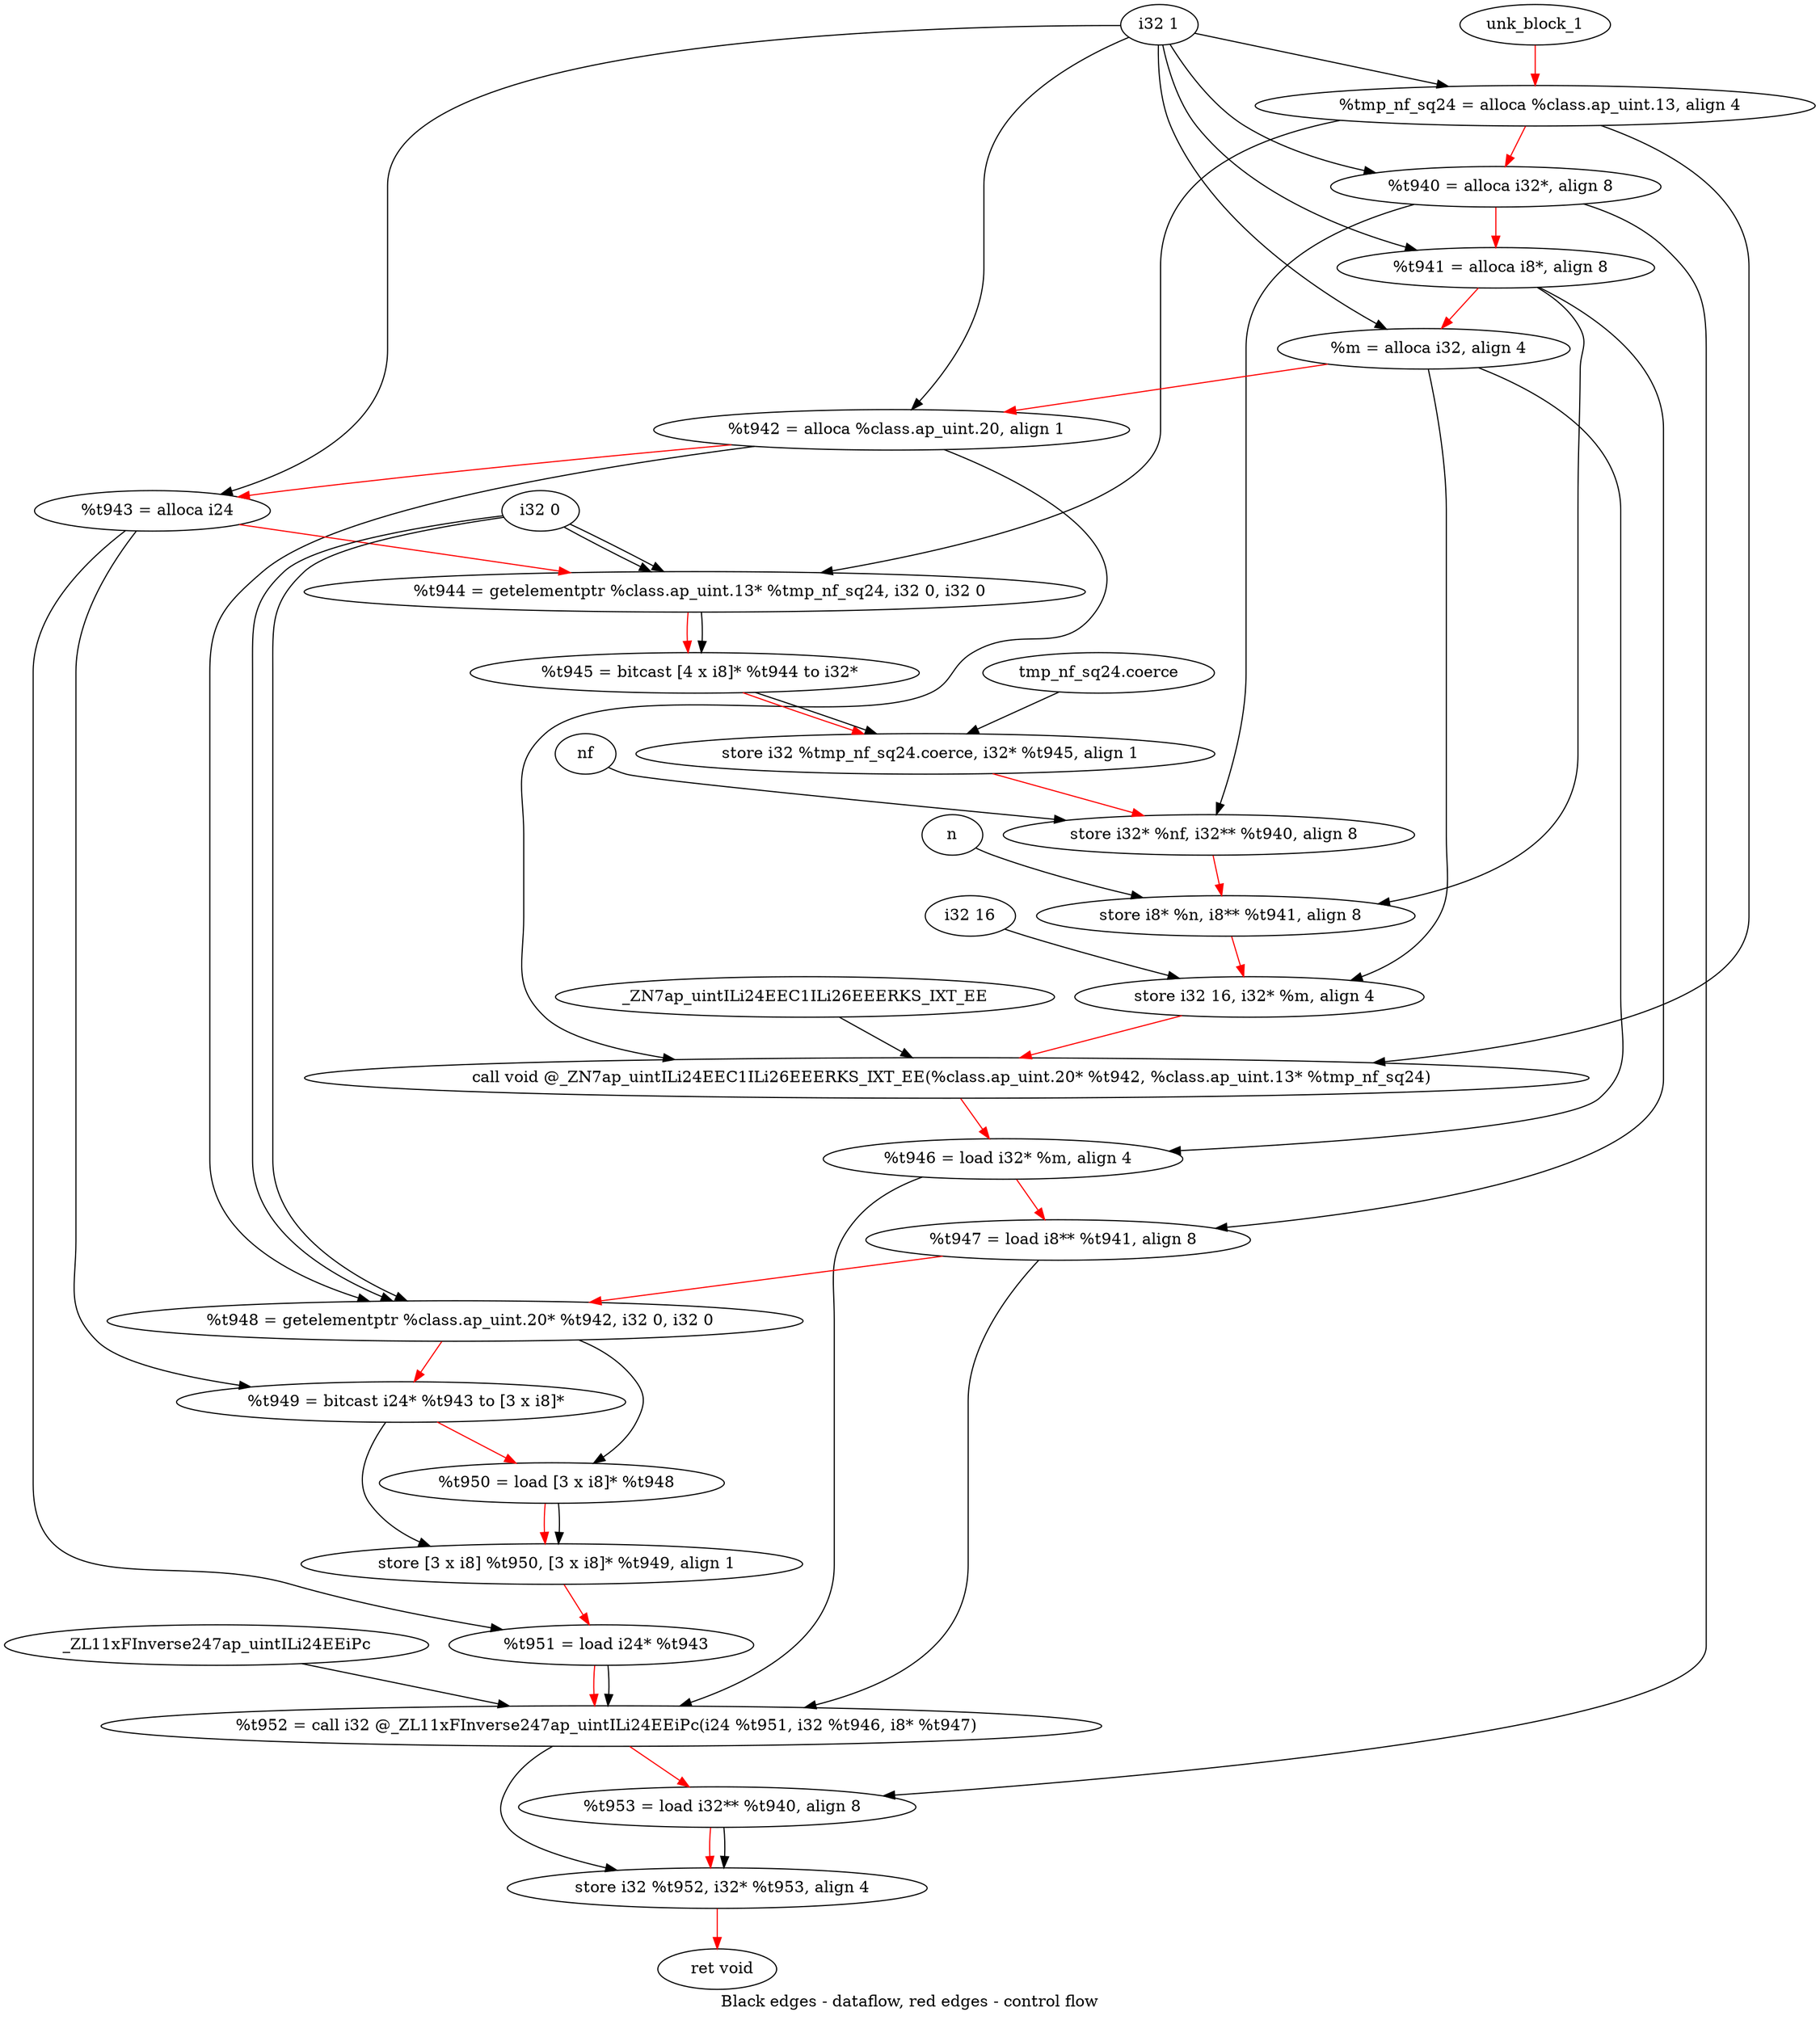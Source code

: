 digraph G {
compound=true
label="Black edges - dataflow, red edges - control flow"
"tmp_nf_sq24" [label="  %tmp_nf_sq24 = alloca %class.ap_uint.13, align 4"]
"t940" [label="  %t940 = alloca i32*, align 8"]
"t941" [label="  %t941 = alloca i8*, align 8"]
"m" [label="  %m = alloca i32, align 4"]
"t942" [label="  %t942 = alloca %class.ap_uint.20, align 1"]
"t943" [label="  %t943 = alloca i24"]
"t944" [label="  %t944 = getelementptr %class.ap_uint.13* %tmp_nf_sq24, i32 0, i32 0"]
"t945" [label="  %t945 = bitcast [4 x i8]* %t944 to i32*"]
"_1" [label="  store i32 %tmp_nf_sq24.coerce, i32* %t945, align 1"]
"_2" [label="  store i32* %nf, i32** %t940, align 8"]
"_3" [label="  store i8* %n, i8** %t941, align 8"]
"_4" [label="  store i32 16, i32* %m, align 4"]
"_5" [label="  call void @_ZN7ap_uintILi24EEC1ILi26EEERKS_IXT_EE(%class.ap_uint.20* %t942, %class.ap_uint.13* %tmp_nf_sq24)"]
"t946" [label="  %t946 = load i32* %m, align 4"]
"t947" [label="  %t947 = load i8** %t941, align 8"]
"t948" [label="  %t948 = getelementptr %class.ap_uint.20* %t942, i32 0, i32 0"]
"t949" [label="  %t949 = bitcast i24* %t943 to [3 x i8]*"]
"t950" [label="  %t950 = load [3 x i8]* %t948"]
"_6" [label="  store [3 x i8] %t950, [3 x i8]* %t949, align 1"]
"t951" [label="  %t951 = load i24* %t943"]
"t952" [label="  %t952 = call i32 @_ZL11xFInverse247ap_uintILi24EEiPc(i24 %t951, i32 %t946, i8* %t947)"]
"t953" [label="  %t953 = load i32** %t940, align 8"]
"_7" [label="  store i32 %t952, i32* %t953, align 4"]
"_8" [label="  ret void"]
"unk_block_1" -> "tmp_nf_sq24"[color=red]
"i32 1" -> "tmp_nf_sq24"
"tmp_nf_sq24" -> "t940"[color=red weight=2]
"i32 1" -> "t940"
"t940" -> "t941"[color=red weight=2]
"i32 1" -> "t941"
"t941" -> "m"[color=red weight=2]
"i32 1" -> "m"
"m" -> "t942"[color=red weight=2]
"i32 1" -> "t942"
"t942" -> "t943"[color=red weight=2]
"i32 1" -> "t943"
"t943" -> "t944"[color=red weight=2]
"tmp_nf_sq24" -> "t944"
"i32 0" -> "t944"
"i32 0" -> "t944"
"t944" -> "t945"[color=red weight=2]
"t944" -> "t945"
"t945" -> "_1"[color=red weight=2]
"tmp_nf_sq24.coerce" -> "_1"
"t945" -> "_1"
"_1" -> "_2"[color=red weight=2]
"nf" -> "_2"
"t940" -> "_2"
"_2" -> "_3"[color=red weight=2]
"n" -> "_3"
"t941" -> "_3"
"_3" -> "_4"[color=red weight=2]
"i32 16" -> "_4"
"m" -> "_4"
"_4" -> "_5"[color=red weight=2]
"t942" -> "_5"
"tmp_nf_sq24" -> "_5"
"_ZN7ap_uintILi24EEC1ILi26EEERKS_IXT_EE" -> "_5"
"_5" -> "t946"[color=red weight=2]
"m" -> "t946"
"t946" -> "t947"[color=red weight=2]
"t941" -> "t947"
"t947" -> "t948"[color=red weight=2]
"t942" -> "t948"
"i32 0" -> "t948"
"i32 0" -> "t948"
"t948" -> "t949"[color=red weight=2]
"t943" -> "t949"
"t949" -> "t950"[color=red weight=2]
"t948" -> "t950"
"t950" -> "_6"[color=red weight=2]
"t950" -> "_6"
"t949" -> "_6"
"_6" -> "t951"[color=red weight=2]
"t943" -> "t951"
"t951" -> "t952"[color=red weight=2]
"t951" -> "t952"
"t946" -> "t952"
"t947" -> "t952"
"_ZL11xFInverse247ap_uintILi24EEiPc" -> "t952"
"t952" -> "t953"[color=red weight=2]
"t940" -> "t953"
"t953" -> "_7"[color=red weight=2]
"t952" -> "_7"
"t953" -> "_7"
"_7" -> "_8"[color=red weight=2]

}
